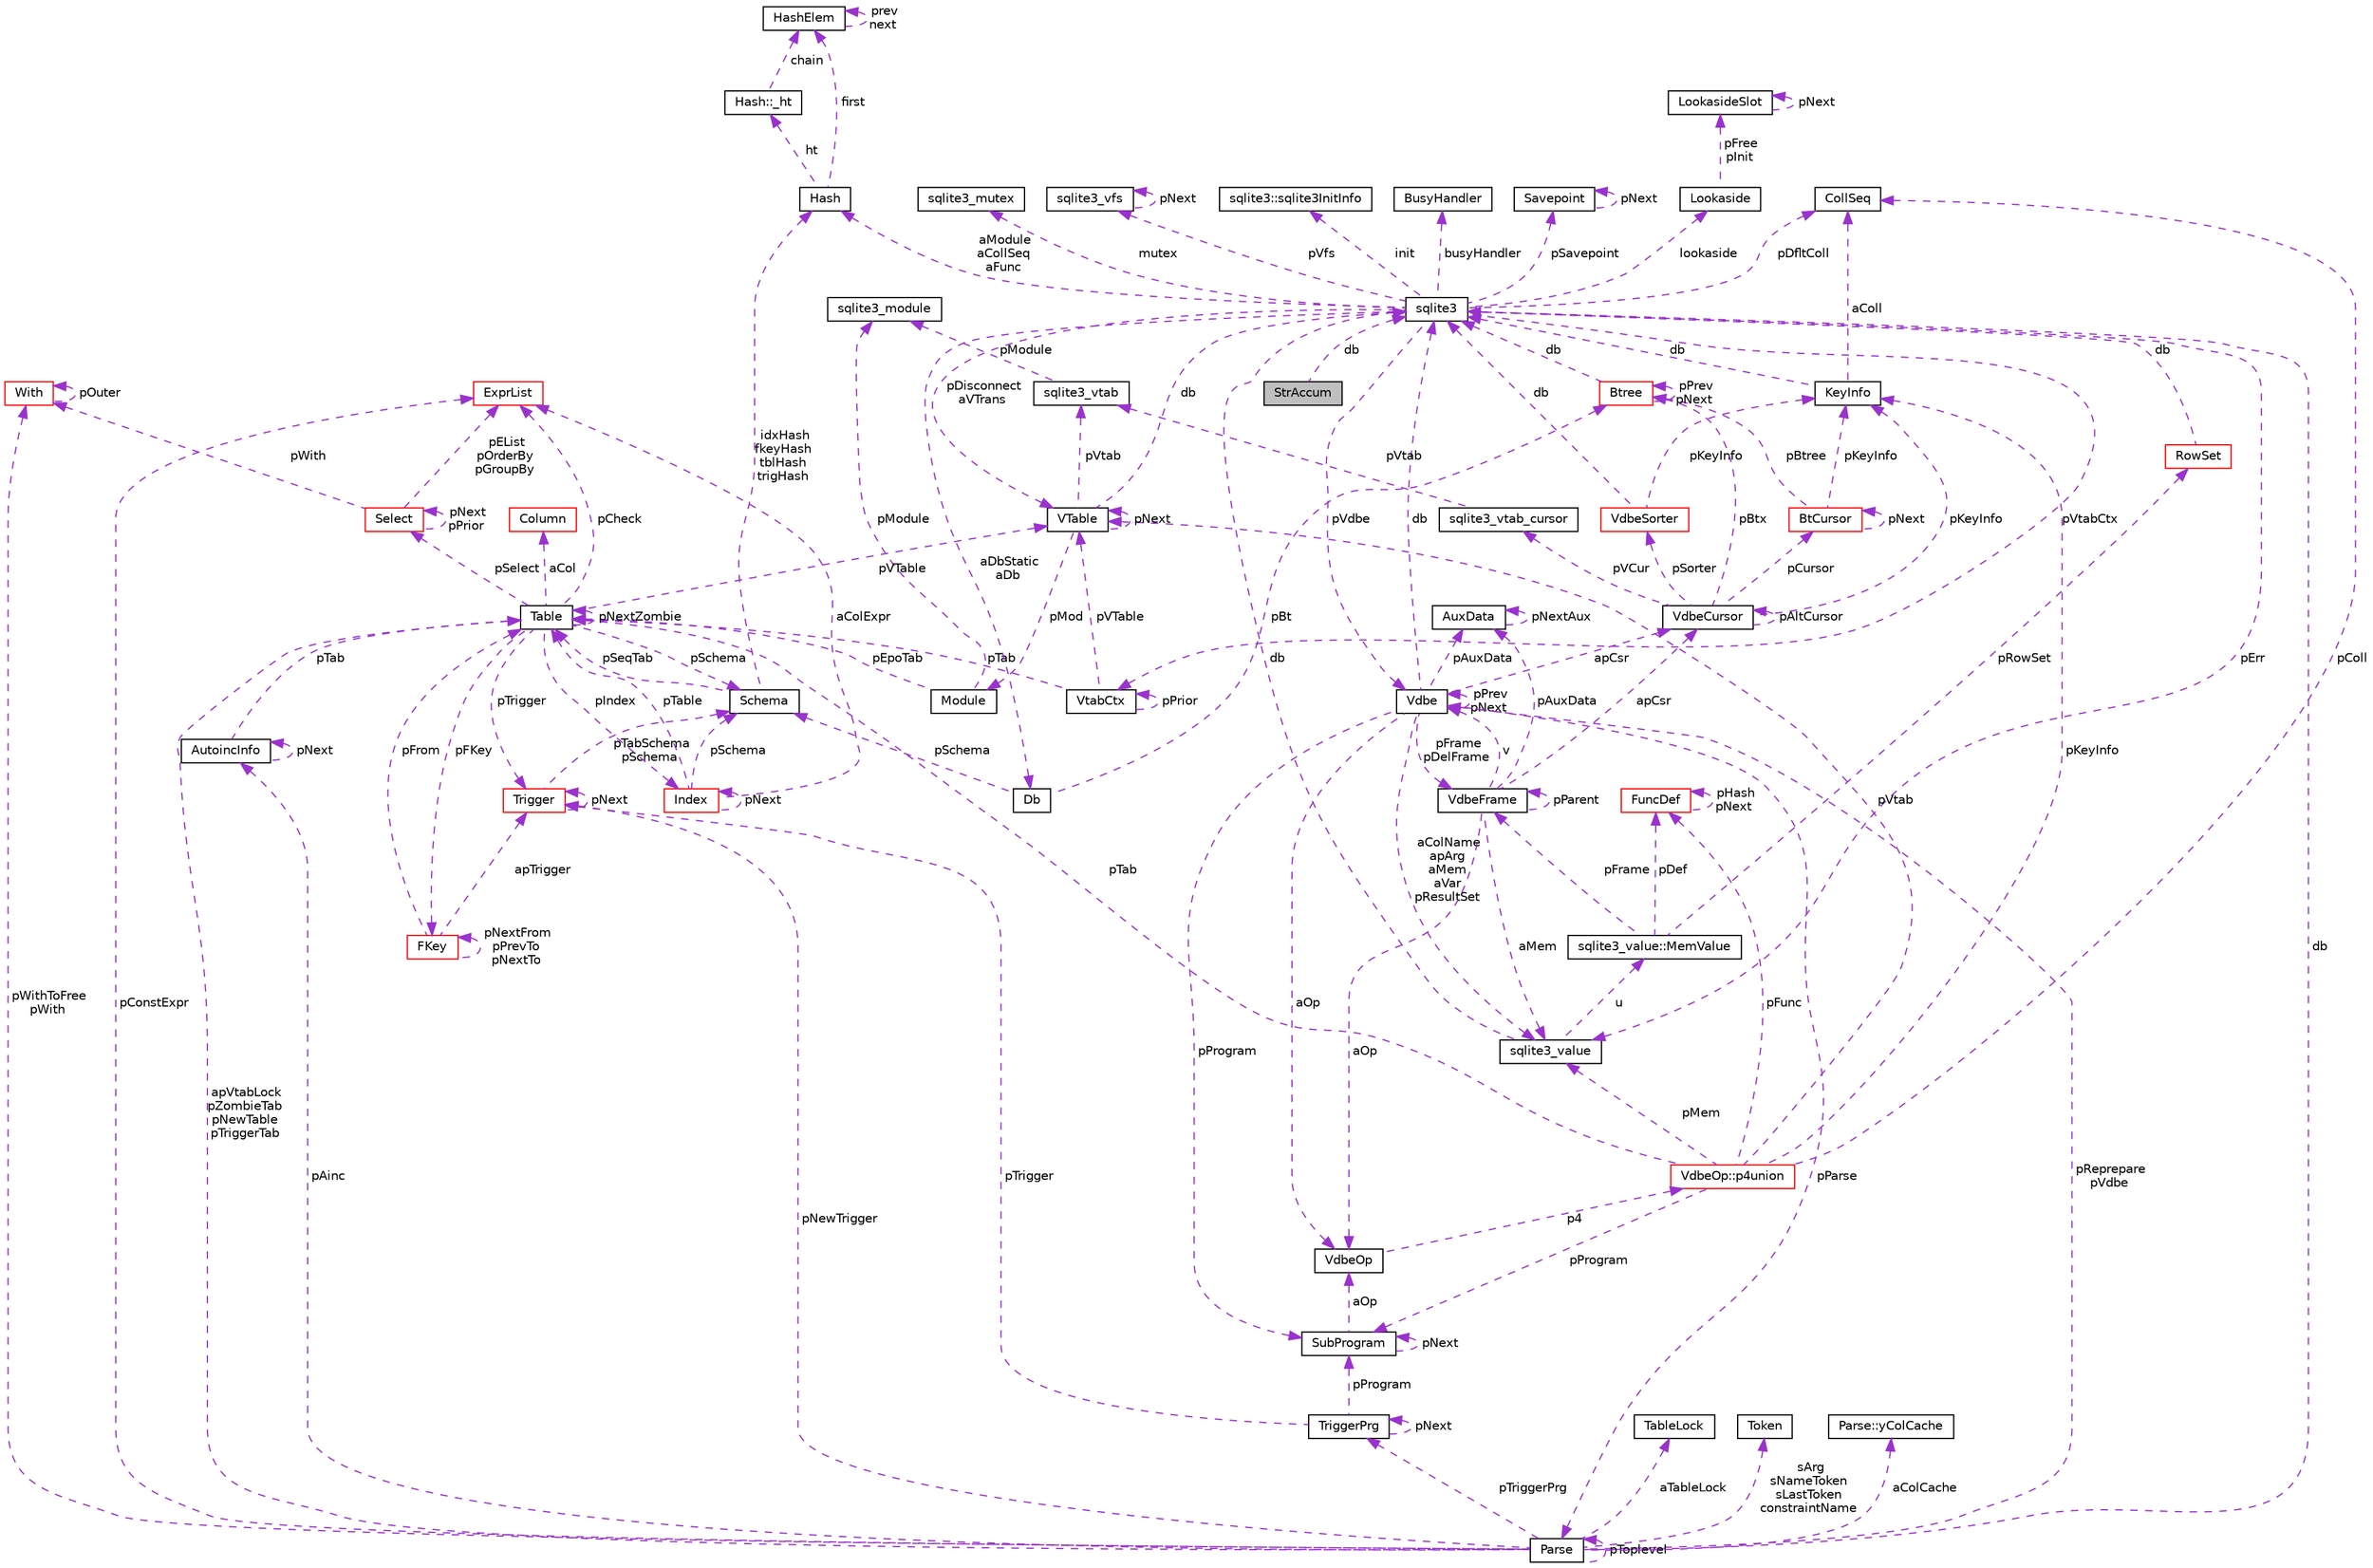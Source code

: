digraph "StrAccum"
{
  edge [fontname="Helvetica",fontsize="10",labelfontname="Helvetica",labelfontsize="10"];
  node [fontname="Helvetica",fontsize="10",shape=record];
  Node1 [label="StrAccum",height=0.2,width=0.4,color="black", fillcolor="grey75", style="filled", fontcolor="black"];
  Node2 -> Node1 [dir="back",color="darkorchid3",fontsize="10",style="dashed",label=" db" ,fontname="Helvetica"];
  Node2 [label="sqlite3",height=0.2,width=0.4,color="black", fillcolor="white", style="filled",URL="$structsqlite3.html"];
  Node3 -> Node2 [dir="back",color="darkorchid3",fontsize="10",style="dashed",label=" pVdbe" ,fontname="Helvetica"];
  Node3 [label="Vdbe",height=0.2,width=0.4,color="black", fillcolor="white", style="filled",URL="$structVdbe.html"];
  Node3 -> Node3 [dir="back",color="darkorchid3",fontsize="10",style="dashed",label=" pPrev\npNext" ,fontname="Helvetica"];
  Node2 -> Node3 [dir="back",color="darkorchid3",fontsize="10",style="dashed",label=" db" ,fontname="Helvetica"];
  Node4 -> Node3 [dir="back",color="darkorchid3",fontsize="10",style="dashed",label=" aColName\napArg\naMem\naVar\npResultSet" ,fontname="Helvetica"];
  Node4 [label="sqlite3_value",height=0.2,width=0.4,color="black", fillcolor="white", style="filled",URL="$structsqlite3__value.html"];
  Node2 -> Node4 [dir="back",color="darkorchid3",fontsize="10",style="dashed",label=" db" ,fontname="Helvetica"];
  Node5 -> Node4 [dir="back",color="darkorchid3",fontsize="10",style="dashed",label=" u" ,fontname="Helvetica"];
  Node5 [label="sqlite3_value::MemValue",height=0.2,width=0.4,color="black", fillcolor="white", style="filled",URL="$unionsqlite3__value_1_1MemValue.html"];
  Node6 -> Node5 [dir="back",color="darkorchid3",fontsize="10",style="dashed",label=" pFrame" ,fontname="Helvetica"];
  Node6 [label="VdbeFrame",height=0.2,width=0.4,color="black", fillcolor="white", style="filled",URL="$structVdbeFrame.html"];
  Node3 -> Node6 [dir="back",color="darkorchid3",fontsize="10",style="dashed",label=" v" ,fontname="Helvetica"];
  Node4 -> Node6 [dir="back",color="darkorchid3",fontsize="10",style="dashed",label=" aMem" ,fontname="Helvetica"];
  Node6 -> Node6 [dir="back",color="darkorchid3",fontsize="10",style="dashed",label=" pParent" ,fontname="Helvetica"];
  Node7 -> Node6 [dir="back",color="darkorchid3",fontsize="10",style="dashed",label=" pAuxData" ,fontname="Helvetica"];
  Node7 [label="AuxData",height=0.2,width=0.4,color="black", fillcolor="white", style="filled",URL="$structAuxData.html"];
  Node7 -> Node7 [dir="back",color="darkorchid3",fontsize="10",style="dashed",label=" pNextAux" ,fontname="Helvetica"];
  Node8 -> Node6 [dir="back",color="darkorchid3",fontsize="10",style="dashed",label=" apCsr" ,fontname="Helvetica"];
  Node8 [label="VdbeCursor",height=0.2,width=0.4,color="black", fillcolor="white", style="filled",URL="$structVdbeCursor.html"];
  Node9 -> Node8 [dir="back",color="darkorchid3",fontsize="10",style="dashed",label=" pCursor" ,fontname="Helvetica"];
  Node9 [label="BtCursor",height=0.2,width=0.4,color="red", fillcolor="white", style="filled",URL="$structBtCursor.html"];
  Node9 -> Node9 [dir="back",color="darkorchid3",fontsize="10",style="dashed",label=" pNext" ,fontname="Helvetica"];
  Node10 -> Node9 [dir="back",color="darkorchid3",fontsize="10",style="dashed",label=" pKeyInfo" ,fontname="Helvetica"];
  Node10 [label="KeyInfo",height=0.2,width=0.4,color="black", fillcolor="white", style="filled",URL="$structKeyInfo.html"];
  Node2 -> Node10 [dir="back",color="darkorchid3",fontsize="10",style="dashed",label=" db" ,fontname="Helvetica"];
  Node11 -> Node10 [dir="back",color="darkorchid3",fontsize="10",style="dashed",label=" aColl" ,fontname="Helvetica"];
  Node11 [label="CollSeq",height=0.2,width=0.4,color="black", fillcolor="white", style="filled",URL="$structCollSeq.html"];
  Node12 -> Node9 [dir="back",color="darkorchid3",fontsize="10",style="dashed",label=" pBtree" ,fontname="Helvetica"];
  Node12 [label="Btree",height=0.2,width=0.4,color="red", fillcolor="white", style="filled",URL="$structBtree.html"];
  Node2 -> Node12 [dir="back",color="darkorchid3",fontsize="10",style="dashed",label=" db" ,fontname="Helvetica"];
  Node12 -> Node12 [dir="back",color="darkorchid3",fontsize="10",style="dashed",label=" pPrev\npNext" ,fontname="Helvetica"];
  Node13 -> Node8 [dir="back",color="darkorchid3",fontsize="10",style="dashed",label=" pVCur" ,fontname="Helvetica"];
  Node13 [label="sqlite3_vtab_cursor",height=0.2,width=0.4,color="black", fillcolor="white", style="filled",URL="$structsqlite3__vtab__cursor.html"];
  Node14 -> Node13 [dir="back",color="darkorchid3",fontsize="10",style="dashed",label=" pVtab" ,fontname="Helvetica"];
  Node14 [label="sqlite3_vtab",height=0.2,width=0.4,color="black", fillcolor="white", style="filled",URL="$structsqlite3__vtab.html"];
  Node15 -> Node14 [dir="back",color="darkorchid3",fontsize="10",style="dashed",label=" pModule" ,fontname="Helvetica"];
  Node15 [label="sqlite3_module",height=0.2,width=0.4,color="black", fillcolor="white", style="filled",URL="$structsqlite3__module.html"];
  Node8 -> Node8 [dir="back",color="darkorchid3",fontsize="10",style="dashed",label=" pAltCursor" ,fontname="Helvetica"];
  Node10 -> Node8 [dir="back",color="darkorchid3",fontsize="10",style="dashed",label=" pKeyInfo" ,fontname="Helvetica"];
  Node16 -> Node8 [dir="back",color="darkorchid3",fontsize="10",style="dashed",label=" pSorter" ,fontname="Helvetica"];
  Node16 [label="VdbeSorter",height=0.2,width=0.4,color="red", fillcolor="white", style="filled",URL="$structVdbeSorter.html"];
  Node2 -> Node16 [dir="back",color="darkorchid3",fontsize="10",style="dashed",label=" db" ,fontname="Helvetica"];
  Node10 -> Node16 [dir="back",color="darkorchid3",fontsize="10",style="dashed",label=" pKeyInfo" ,fontname="Helvetica"];
  Node12 -> Node8 [dir="back",color="darkorchid3",fontsize="10",style="dashed",label=" pBtx" ,fontname="Helvetica"];
  Node17 -> Node6 [dir="back",color="darkorchid3",fontsize="10",style="dashed",label=" aOp" ,fontname="Helvetica"];
  Node17 [label="VdbeOp",height=0.2,width=0.4,color="black", fillcolor="white", style="filled",URL="$structVdbeOp.html"];
  Node18 -> Node17 [dir="back",color="darkorchid3",fontsize="10",style="dashed",label=" p4" ,fontname="Helvetica"];
  Node18 [label="VdbeOp::p4union",height=0.2,width=0.4,color="red", fillcolor="white", style="filled",URL="$unionVdbeOp_1_1p4union.html"];
  Node4 -> Node18 [dir="back",color="darkorchid3",fontsize="10",style="dashed",label=" pMem" ,fontname="Helvetica"];
  Node11 -> Node18 [dir="back",color="darkorchid3",fontsize="10",style="dashed",label=" pColl" ,fontname="Helvetica"];
  Node19 -> Node18 [dir="back",color="darkorchid3",fontsize="10",style="dashed",label=" pVtab" ,fontname="Helvetica"];
  Node19 [label="VTable",height=0.2,width=0.4,color="black", fillcolor="white", style="filled",URL="$structVTable.html"];
  Node2 -> Node19 [dir="back",color="darkorchid3",fontsize="10",style="dashed",label=" db" ,fontname="Helvetica"];
  Node19 -> Node19 [dir="back",color="darkorchid3",fontsize="10",style="dashed",label=" pNext" ,fontname="Helvetica"];
  Node20 -> Node19 [dir="back",color="darkorchid3",fontsize="10",style="dashed",label=" pMod" ,fontname="Helvetica"];
  Node20 [label="Module",height=0.2,width=0.4,color="black", fillcolor="white", style="filled",URL="$structModule.html"];
  Node15 -> Node20 [dir="back",color="darkorchid3",fontsize="10",style="dashed",label=" pModule" ,fontname="Helvetica"];
  Node21 -> Node20 [dir="back",color="darkorchid3",fontsize="10",style="dashed",label=" pEpoTab" ,fontname="Helvetica"];
  Node21 [label="Table",height=0.2,width=0.4,color="black", fillcolor="white", style="filled",URL="$structTable.html"];
  Node22 -> Node21 [dir="back",color="darkorchid3",fontsize="10",style="dashed",label=" pSchema" ,fontname="Helvetica"];
  Node22 [label="Schema",height=0.2,width=0.4,color="black", fillcolor="white", style="filled",URL="$structSchema.html"];
  Node21 -> Node22 [dir="back",color="darkorchid3",fontsize="10",style="dashed",label=" pSeqTab" ,fontname="Helvetica"];
  Node23 -> Node22 [dir="back",color="darkorchid3",fontsize="10",style="dashed",label=" idxHash\nfkeyHash\ntblHash\ntrigHash" ,fontname="Helvetica"];
  Node23 [label="Hash",height=0.2,width=0.4,color="black", fillcolor="white", style="filled",URL="$structHash.html"];
  Node24 -> Node23 [dir="back",color="darkorchid3",fontsize="10",style="dashed",label=" ht" ,fontname="Helvetica"];
  Node24 [label="Hash::_ht",height=0.2,width=0.4,color="black", fillcolor="white", style="filled",URL="$structHash_1_1__ht.html"];
  Node25 -> Node24 [dir="back",color="darkorchid3",fontsize="10",style="dashed",label=" chain" ,fontname="Helvetica"];
  Node25 [label="HashElem",height=0.2,width=0.4,color="black", fillcolor="white", style="filled",URL="$structHashElem.html"];
  Node25 -> Node25 [dir="back",color="darkorchid3",fontsize="10",style="dashed",label=" prev\nnext" ,fontname="Helvetica"];
  Node25 -> Node23 [dir="back",color="darkorchid3",fontsize="10",style="dashed",label=" first" ,fontname="Helvetica"];
  Node26 -> Node21 [dir="back",color="darkorchid3",fontsize="10",style="dashed",label=" aCol" ,fontname="Helvetica"];
  Node26 [label="Column",height=0.2,width=0.4,color="red", fillcolor="white", style="filled",URL="$structColumn.html"];
  Node27 -> Node21 [dir="back",color="darkorchid3",fontsize="10",style="dashed",label=" pFKey" ,fontname="Helvetica"];
  Node27 [label="FKey",height=0.2,width=0.4,color="red", fillcolor="white", style="filled",URL="$structFKey.html"];
  Node27 -> Node27 [dir="back",color="darkorchid3",fontsize="10",style="dashed",label=" pNextFrom\npPrevTo\npNextTo" ,fontname="Helvetica"];
  Node21 -> Node27 [dir="back",color="darkorchid3",fontsize="10",style="dashed",label=" pFrom" ,fontname="Helvetica"];
  Node28 -> Node27 [dir="back",color="darkorchid3",fontsize="10",style="dashed",label=" apTrigger" ,fontname="Helvetica"];
  Node28 [label="Trigger",height=0.2,width=0.4,color="red", fillcolor="white", style="filled",URL="$structTrigger.html"];
  Node22 -> Node28 [dir="back",color="darkorchid3",fontsize="10",style="dashed",label=" pTabSchema\npSchema" ,fontname="Helvetica"];
  Node28 -> Node28 [dir="back",color="darkorchid3",fontsize="10",style="dashed",label=" pNext" ,fontname="Helvetica"];
  Node19 -> Node21 [dir="back",color="darkorchid3",fontsize="10",style="dashed",label=" pVTable" ,fontname="Helvetica"];
  Node21 -> Node21 [dir="back",color="darkorchid3",fontsize="10",style="dashed",label=" pNextZombie" ,fontname="Helvetica"];
  Node28 -> Node21 [dir="back",color="darkorchid3",fontsize="10",style="dashed",label=" pTrigger" ,fontname="Helvetica"];
  Node29 -> Node21 [dir="back",color="darkorchid3",fontsize="10",style="dashed",label=" pSelect" ,fontname="Helvetica"];
  Node29 [label="Select",height=0.2,width=0.4,color="red", fillcolor="white", style="filled",URL="$structSelect.html"];
  Node30 -> Node29 [dir="back",color="darkorchid3",fontsize="10",style="dashed",label=" pWith" ,fontname="Helvetica"];
  Node30 [label="With",height=0.2,width=0.4,color="red", fillcolor="white", style="filled",URL="$structWith.html"];
  Node30 -> Node30 [dir="back",color="darkorchid3",fontsize="10",style="dashed",label=" pOuter" ,fontname="Helvetica"];
  Node29 -> Node29 [dir="back",color="darkorchid3",fontsize="10",style="dashed",label=" pNext\npPrior" ,fontname="Helvetica"];
  Node31 -> Node29 [dir="back",color="darkorchid3",fontsize="10",style="dashed",label=" pEList\npOrderBy\npGroupBy" ,fontname="Helvetica"];
  Node31 [label="ExprList",height=0.2,width=0.4,color="red", fillcolor="white", style="filled",URL="$structExprList.html"];
  Node31 -> Node21 [dir="back",color="darkorchid3",fontsize="10",style="dashed",label=" pCheck" ,fontname="Helvetica"];
  Node32 -> Node21 [dir="back",color="darkorchid3",fontsize="10",style="dashed",label=" pIndex" ,fontname="Helvetica"];
  Node32 [label="Index",height=0.2,width=0.4,color="red", fillcolor="white", style="filled",URL="$structIndex.html"];
  Node22 -> Node32 [dir="back",color="darkorchid3",fontsize="10",style="dashed",label=" pSchema" ,fontname="Helvetica"];
  Node21 -> Node32 [dir="back",color="darkorchid3",fontsize="10",style="dashed",label=" pTable" ,fontname="Helvetica"];
  Node31 -> Node32 [dir="back",color="darkorchid3",fontsize="10",style="dashed",label=" aColExpr" ,fontname="Helvetica"];
  Node32 -> Node32 [dir="back",color="darkorchid3",fontsize="10",style="dashed",label=" pNext" ,fontname="Helvetica"];
  Node14 -> Node19 [dir="back",color="darkorchid3",fontsize="10",style="dashed",label=" pVtab" ,fontname="Helvetica"];
  Node21 -> Node18 [dir="back",color="darkorchid3",fontsize="10",style="dashed",label=" pTab" ,fontname="Helvetica"];
  Node33 -> Node18 [dir="back",color="darkorchid3",fontsize="10",style="dashed",label=" pProgram" ,fontname="Helvetica"];
  Node33 [label="SubProgram",height=0.2,width=0.4,color="black", fillcolor="white", style="filled",URL="$structSubProgram.html"];
  Node33 -> Node33 [dir="back",color="darkorchid3",fontsize="10",style="dashed",label=" pNext" ,fontname="Helvetica"];
  Node17 -> Node33 [dir="back",color="darkorchid3",fontsize="10",style="dashed",label=" aOp" ,fontname="Helvetica"];
  Node10 -> Node18 [dir="back",color="darkorchid3",fontsize="10",style="dashed",label=" pKeyInfo" ,fontname="Helvetica"];
  Node34 -> Node18 [dir="back",color="darkorchid3",fontsize="10",style="dashed",label=" pFunc" ,fontname="Helvetica"];
  Node34 [label="FuncDef",height=0.2,width=0.4,color="red", fillcolor="white", style="filled",URL="$structFuncDef.html"];
  Node34 -> Node34 [dir="back",color="darkorchid3",fontsize="10",style="dashed",label=" pHash\npNext" ,fontname="Helvetica"];
  Node35 -> Node5 [dir="back",color="darkorchid3",fontsize="10",style="dashed",label=" pRowSet" ,fontname="Helvetica"];
  Node35 [label="RowSet",height=0.2,width=0.4,color="red", fillcolor="white", style="filled",URL="$structRowSet.html"];
  Node2 -> Node35 [dir="back",color="darkorchid3",fontsize="10",style="dashed",label=" db" ,fontname="Helvetica"];
  Node34 -> Node5 [dir="back",color="darkorchid3",fontsize="10",style="dashed",label=" pDef" ,fontname="Helvetica"];
  Node6 -> Node3 [dir="back",color="darkorchid3",fontsize="10",style="dashed",label=" pFrame\npDelFrame" ,fontname="Helvetica"];
  Node7 -> Node3 [dir="back",color="darkorchid3",fontsize="10",style="dashed",label=" pAuxData" ,fontname="Helvetica"];
  Node33 -> Node3 [dir="back",color="darkorchid3",fontsize="10",style="dashed",label=" pProgram" ,fontname="Helvetica"];
  Node8 -> Node3 [dir="back",color="darkorchid3",fontsize="10",style="dashed",label=" apCsr" ,fontname="Helvetica"];
  Node36 -> Node3 [dir="back",color="darkorchid3",fontsize="10",style="dashed",label=" pParse" ,fontname="Helvetica"];
  Node36 [label="Parse",height=0.2,width=0.4,color="black", fillcolor="white", style="filled",URL="$structParse.html"];
  Node3 -> Node36 [dir="back",color="darkorchid3",fontsize="10",style="dashed",label=" pReprepare\npVdbe" ,fontname="Helvetica"];
  Node2 -> Node36 [dir="back",color="darkorchid3",fontsize="10",style="dashed",label=" db" ,fontname="Helvetica"];
  Node37 -> Node36 [dir="back",color="darkorchid3",fontsize="10",style="dashed",label=" aTableLock" ,fontname="Helvetica"];
  Node37 [label="TableLock",height=0.2,width=0.4,color="black", fillcolor="white", style="filled",URL="$structTableLock.html"];
  Node38 -> Node36 [dir="back",color="darkorchid3",fontsize="10",style="dashed",label=" sArg\nsNameToken\nsLastToken\nconstraintName" ,fontname="Helvetica"];
  Node38 [label="Token",height=0.2,width=0.4,color="black", fillcolor="white", style="filled",URL="$structToken.html"];
  Node30 -> Node36 [dir="back",color="darkorchid3",fontsize="10",style="dashed",label=" pWithToFree\npWith" ,fontname="Helvetica"];
  Node39 -> Node36 [dir="back",color="darkorchid3",fontsize="10",style="dashed",label=" aColCache" ,fontname="Helvetica"];
  Node39 [label="Parse::yColCache",height=0.2,width=0.4,color="black", fillcolor="white", style="filled",URL="$structParse_1_1yColCache.html"];
  Node21 -> Node36 [dir="back",color="darkorchid3",fontsize="10",style="dashed",label=" apVtabLock\npZombieTab\npNewTable\npTriggerTab" ,fontname="Helvetica"];
  Node28 -> Node36 [dir="back",color="darkorchid3",fontsize="10",style="dashed",label=" pNewTrigger" ,fontname="Helvetica"];
  Node40 -> Node36 [dir="back",color="darkorchid3",fontsize="10",style="dashed",label=" pTriggerPrg" ,fontname="Helvetica"];
  Node40 [label="TriggerPrg",height=0.2,width=0.4,color="black", fillcolor="white", style="filled",URL="$structTriggerPrg.html"];
  Node33 -> Node40 [dir="back",color="darkorchid3",fontsize="10",style="dashed",label=" pProgram" ,fontname="Helvetica"];
  Node28 -> Node40 [dir="back",color="darkorchid3",fontsize="10",style="dashed",label=" pTrigger" ,fontname="Helvetica"];
  Node40 -> Node40 [dir="back",color="darkorchid3",fontsize="10",style="dashed",label=" pNext" ,fontname="Helvetica"];
  Node41 -> Node36 [dir="back",color="darkorchid3",fontsize="10",style="dashed",label=" pAinc" ,fontname="Helvetica"];
  Node41 [label="AutoincInfo",height=0.2,width=0.4,color="black", fillcolor="white", style="filled",URL="$structAutoincInfo.html"];
  Node21 -> Node41 [dir="back",color="darkorchid3",fontsize="10",style="dashed",label=" pTab" ,fontname="Helvetica"];
  Node41 -> Node41 [dir="back",color="darkorchid3",fontsize="10",style="dashed",label=" pNext" ,fontname="Helvetica"];
  Node31 -> Node36 [dir="back",color="darkorchid3",fontsize="10",style="dashed",label=" pConstExpr" ,fontname="Helvetica"];
  Node36 -> Node36 [dir="back",color="darkorchid3",fontsize="10",style="dashed",label=" pToplevel" ,fontname="Helvetica"];
  Node17 -> Node3 [dir="back",color="darkorchid3",fontsize="10",style="dashed",label=" aOp" ,fontname="Helvetica"];
  Node42 -> Node2 [dir="back",color="darkorchid3",fontsize="10",style="dashed",label=" pSavepoint" ,fontname="Helvetica"];
  Node42 [label="Savepoint",height=0.2,width=0.4,color="black", fillcolor="white", style="filled",URL="$structSavepoint.html"];
  Node42 -> Node42 [dir="back",color="darkorchid3",fontsize="10",style="dashed",label=" pNext" ,fontname="Helvetica"];
  Node43 -> Node2 [dir="back",color="darkorchid3",fontsize="10",style="dashed",label=" lookaside" ,fontname="Helvetica"];
  Node43 [label="Lookaside",height=0.2,width=0.4,color="black", fillcolor="white", style="filled",URL="$structLookaside.html"];
  Node44 -> Node43 [dir="back",color="darkorchid3",fontsize="10",style="dashed",label=" pFree\npInit" ,fontname="Helvetica"];
  Node44 [label="LookasideSlot",height=0.2,width=0.4,color="black", fillcolor="white", style="filled",URL="$structLookasideSlot.html"];
  Node44 -> Node44 [dir="back",color="darkorchid3",fontsize="10",style="dashed",label=" pNext" ,fontname="Helvetica"];
  Node4 -> Node2 [dir="back",color="darkorchid3",fontsize="10",style="dashed",label=" pErr" ,fontname="Helvetica"];
  Node45 -> Node2 [dir="back",color="darkorchid3",fontsize="10",style="dashed",label=" mutex" ,fontname="Helvetica"];
  Node45 [label="sqlite3_mutex",height=0.2,width=0.4,color="black", fillcolor="white", style="filled",URL="$structsqlite3__mutex.html"];
  Node46 -> Node2 [dir="back",color="darkorchid3",fontsize="10",style="dashed",label=" pVfs" ,fontname="Helvetica"];
  Node46 [label="sqlite3_vfs",height=0.2,width=0.4,color="black", fillcolor="white", style="filled",URL="$structsqlite3__vfs.html"];
  Node46 -> Node46 [dir="back",color="darkorchid3",fontsize="10",style="dashed",label=" pNext" ,fontname="Helvetica"];
  Node47 -> Node2 [dir="back",color="darkorchid3",fontsize="10",style="dashed",label=" init" ,fontname="Helvetica"];
  Node47 [label="sqlite3::sqlite3InitInfo",height=0.2,width=0.4,color="black", fillcolor="white", style="filled",URL="$structsqlite3_1_1sqlite3InitInfo.html"];
  Node48 -> Node2 [dir="back",color="darkorchid3",fontsize="10",style="dashed",label=" busyHandler" ,fontname="Helvetica"];
  Node48 [label="BusyHandler",height=0.2,width=0.4,color="black", fillcolor="white", style="filled",URL="$structBusyHandler.html"];
  Node49 -> Node2 [dir="back",color="darkorchid3",fontsize="10",style="dashed",label=" pVtabCtx" ,fontname="Helvetica"];
  Node49 [label="VtabCtx",height=0.2,width=0.4,color="black", fillcolor="white", style="filled",URL="$structVtabCtx.html"];
  Node49 -> Node49 [dir="back",color="darkorchid3",fontsize="10",style="dashed",label=" pPrior" ,fontname="Helvetica"];
  Node19 -> Node49 [dir="back",color="darkorchid3",fontsize="10",style="dashed",label=" pVTable" ,fontname="Helvetica"];
  Node21 -> Node49 [dir="back",color="darkorchid3",fontsize="10",style="dashed",label=" pTab" ,fontname="Helvetica"];
  Node11 -> Node2 [dir="back",color="darkorchid3",fontsize="10",style="dashed",label=" pDfltColl" ,fontname="Helvetica"];
  Node19 -> Node2 [dir="back",color="darkorchid3",fontsize="10",style="dashed",label=" pDisconnect\naVTrans" ,fontname="Helvetica"];
  Node50 -> Node2 [dir="back",color="darkorchid3",fontsize="10",style="dashed",label=" aDbStatic\naDb" ,fontname="Helvetica"];
  Node50 [label="Db",height=0.2,width=0.4,color="black", fillcolor="white", style="filled",URL="$structDb.html"];
  Node22 -> Node50 [dir="back",color="darkorchid3",fontsize="10",style="dashed",label=" pSchema" ,fontname="Helvetica"];
  Node12 -> Node50 [dir="back",color="darkorchid3",fontsize="10",style="dashed",label=" pBt" ,fontname="Helvetica"];
  Node23 -> Node2 [dir="back",color="darkorchid3",fontsize="10",style="dashed",label=" aModule\naCollSeq\naFunc" ,fontname="Helvetica"];
}
